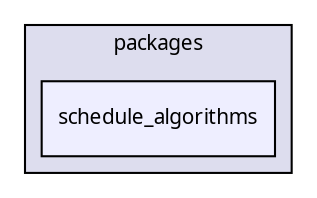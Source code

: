 digraph "packages/schedule/packages/schedule_algorithms/" {
  compound=true
  node [ fontsize="10", fontname="FreeSans.ttf"];
  edge [ labelfontsize="10", labelfontname="FreeSans.ttf"];
  subgraph clusterdir_9633511b92f8e50def8516b814e70db3 {
    graph [ bgcolor="#ddddee", pencolor="black", label="packages" fontname="FreeSans.ttf", fontsize="10", URL="dir_9633511b92f8e50def8516b814e70db3.html"]
  dir_8cad429b3ffed5229400ae018e15d225 [shape=box, label="schedule_algorithms", style="filled", fillcolor="#eeeeff", pencolor="black", URL="dir_8cad429b3ffed5229400ae018e15d225.html"];
  }
}
